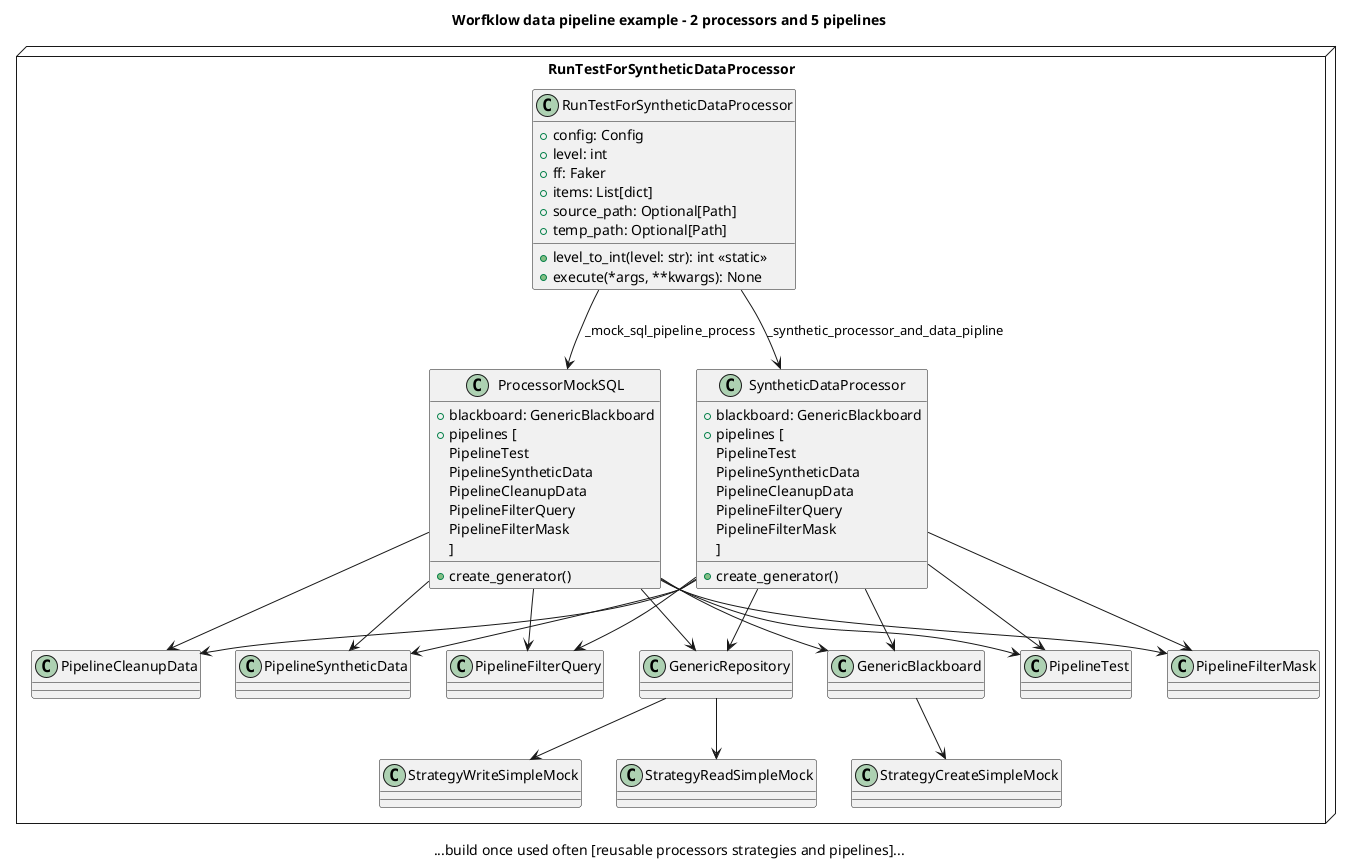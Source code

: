 @startuml

title Worfklow data pipeline example - 2 processors and 5 pipelines
caption ...build once used often [reusable processors strategies and pipelines]...

!pragma teoz true

node RunTestForSyntheticDataProcessor {

    class RunTestForSyntheticDataProcessor {
      + config: Config
      + level: int
      + ff: Faker
      + items: List[dict]
      + source_path: Optional[Path]
      + temp_path: Optional[Path]
      + level_to_int(level: str): int «static»
      + execute(*args, **kwargs): None
    }

    class ProcessorMockSQL {
      + blackboard: GenericBlackboard
      + pipelines [
            PipelineTest
            PipelineSyntheticData
            PipelineCleanupData
            PipelineFilterQuery
            PipelineFilterMask
        ]
      + create_generator()
    }

    RunTestForSyntheticDataProcessor --> ProcessorMockSQL: _mock_sql_pipeline_process
    ProcessorMockSQL --> GenericBlackboard
    ProcessorMockSQL --> GenericRepository
    ProcessorMockSQL --> PipelineTest
    ProcessorMockSQL --> PipelineSyntheticData
    ProcessorMockSQL --> PipelineCleanupData
    ProcessorMockSQL --> PipelineFilterQuery
    ProcessorMockSQL --> PipelineFilterMask
    GenericBlackboard --> StrategyCreateSimpleMock
    GenericRepository --> StrategyReadSimpleMock
    GenericRepository --> StrategyWriteSimpleMock

    class SyntheticDataProcessor {
      + blackboard: GenericBlackboard
      + pipelines [
            PipelineTest
            PipelineSyntheticData
            PipelineCleanupData
            PipelineFilterQuery
            PipelineFilterMask
        ]
      + create_generator()
    }

    RunTestForSyntheticDataProcessor --> SyntheticDataProcessor: _synthetic_processor_and_data_pipline

    SyntheticDataProcessor --> GenericBlackboard
    SyntheticDataProcessor --> GenericRepository

    SyntheticDataProcessor --> PipelineTest
    SyntheticDataProcessor --> PipelineSyntheticData
    SyntheticDataProcessor --> PipelineCleanupData
    SyntheticDataProcessor --> PipelineFilterQuery
    SyntheticDataProcessor --> PipelineFilterMask
}

@enduml
